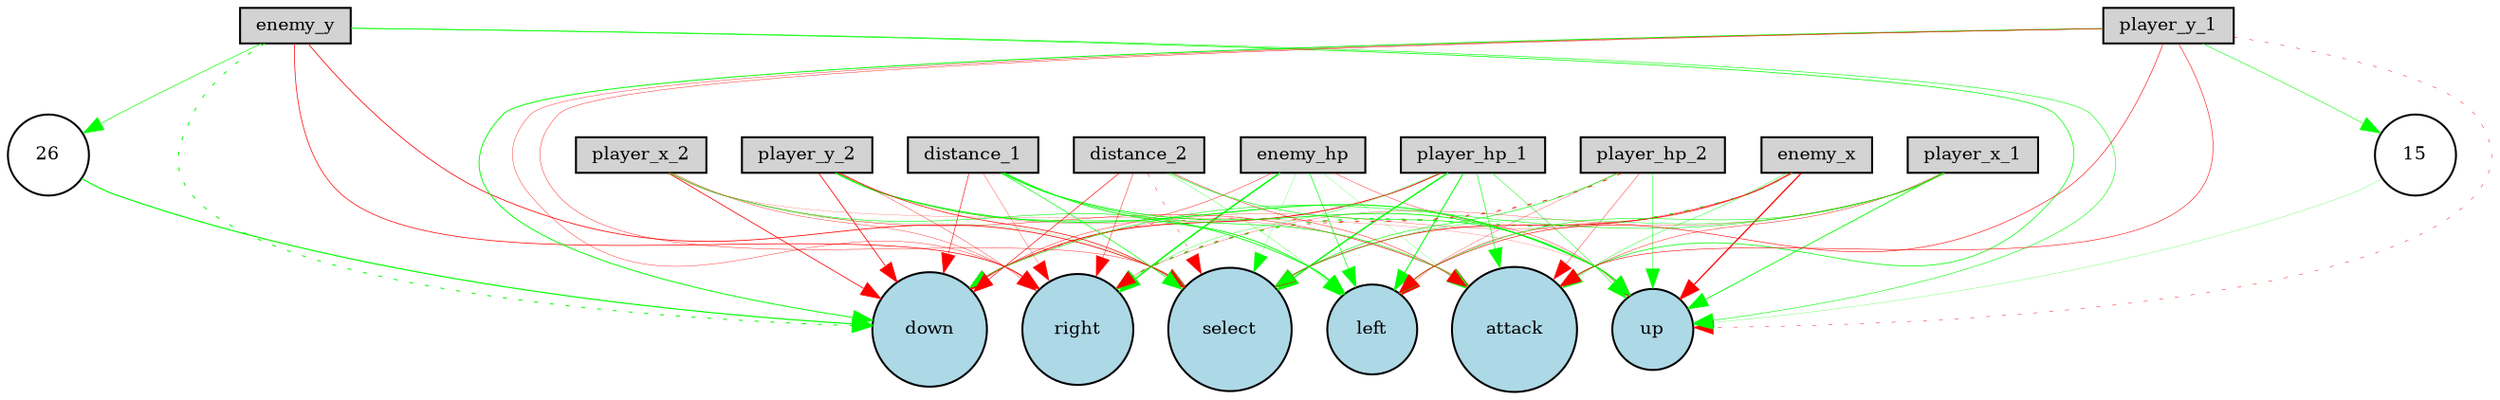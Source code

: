 digraph {
	node [fontsize=9 height=0.2 shape=circle width=0.2]
	enemy_hp [fillcolor=lightgray shape=box style=filled]
	player_hp_1 [fillcolor=lightgray shape=box style=filled]
	player_hp_2 [fillcolor=lightgray shape=box style=filled]
	enemy_x [fillcolor=lightgray shape=box style=filled]
	enemy_y [fillcolor=lightgray shape=box style=filled]
	player_x_1 [fillcolor=lightgray shape=box style=filled]
	player_y_1 [fillcolor=lightgray shape=box style=filled]
	player_x_2 [fillcolor=lightgray shape=box style=filled]
	player_y_2 [fillcolor=lightgray shape=box style=filled]
	distance_1 [fillcolor=lightgray shape=box style=filled]
	distance_2 [fillcolor=lightgray shape=box style=filled]
	attack [fillcolor=lightblue style=filled]
	up [fillcolor=lightblue style=filled]
	down [fillcolor=lightblue style=filled]
	left [fillcolor=lightblue style=filled]
	right [fillcolor=lightblue style=filled]
	select [fillcolor=lightblue style=filled]
	15 [fillcolor=white style=filled]
	26 [fillcolor=white style=filled]
	enemy_x -> select [color=red penwidth=0.38698031346786865 style=solid]
	player_hp_1 -> down [color=red penwidth=0.4490893681124839 style=solid]
	distance_1 -> down [color=red penwidth=0.29014430399085545 style=solid]
	enemy_hp -> attack [color=green penwidth=0.11367357710879598 style=solid]
	player_y_1 -> right [color=red penwidth=0.18633758786916343 style=solid]
	distance_2 -> up [color=green penwidth=0.3202361571755441 style=solid]
	enemy_y -> select [color=red penwidth=0.3887633236494368 style=solid]
	player_x_1 -> left [color=green penwidth=0.27329270034019426 style=solid]
	enemy_hp -> right [color=green penwidth=0.7514345858305291 style=solid]
	player_y_2 -> down [color=red penwidth=0.3968842700325135 style=solid]
	15 -> up [color=green penwidth=0.12191604830391616 style=solid]
	enemy_x -> down [color=red penwidth=0.13985276075364883 style=solid]
	player_y_1 -> attack [color=red penwidth=0.27386905084025803 style=solid]
	distance_2 -> select [color=red penwidth=0.1954143436251588 style=dotted]
	player_hp_1 -> select [color=green penwidth=0.6969814168319642 style=solid]
	player_hp_2 -> left [color=red penwidth=0.1473241429542621 style=solid]
	player_x_2 -> up [color=red penwidth=0.10071172239462861 style=solid]
	player_x_2 -> right [color=red penwidth=0.1834082606755152 style=solid]
	player_hp_1 -> attack [color=green penwidth=0.30450607914179295 style=solid]
	distance_1 -> left [color=green penwidth=0.45152709228886323 style=solid]
	player_hp_1 -> up [color=green penwidth=0.23751427412489223 style=solid]
	enemy_y -> up [color=green penwidth=0.28392697969510405 style=solid]
	distance_2 -> attack [color=red penwidth=0.22434584312962247 style=solid]
	player_y_2 -> left [color=green penwidth=0.22277657488956037 style=solid]
	player_x_1 -> attack [color=red penwidth=0.21702374715858658 style=solid]
	enemy_x -> left [color=red penwidth=0.19271992225259763 style=solid]
	distance_1 -> right [color=red penwidth=0.15501738652461672 style=solid]
	distance_2 -> right [color=red penwidth=0.21433701554607704 style=solid]
	enemy_y -> right [color=red penwidth=0.3564725903531569 style=solid]
	player_x_1 -> right [color=red penwidth=0.13927880533302467 style=solid]
	player_y_2 -> up [color=green penwidth=0.5247053268993935 style=solid]
	player_y_1 -> 15 [color=green penwidth=0.2790229934930944 style=solid]
	player_hp_2 -> down [color=red penwidth=0.2826314542954322 style=dotted]
	player_y_1 -> left [color=red penwidth=0.29282203215349956 style=solid]
	distance_1 -> attack [color=green penwidth=0.31992684297111973 style=solid]
	player_x_2 -> down [color=red penwidth=0.38970786184706996 style=solid]
	enemy_y -> attack [color=green penwidth=0.3638394244024814 style=solid]
	enemy_y -> down [color=green penwidth=0.5010604066397815 style=dotted]
	player_y_2 -> select [color=red penwidth=0.34422765254314036 style=solid]
	player_x_1 -> up [color=green penwidth=0.42847785453861875 style=solid]
	player_x_2 -> select [color=green penwidth=0.10007266225029568 style=solid]
	enemy_hp -> down [color=red penwidth=0.21483567550594643 style=solid]
	enemy_hp -> up [color=red penwidth=0.19525578870732563 style=solid]
	distance_1 -> select [color=green penwidth=0.3405440262938695 style=solid]
	distance_2 -> left [color=green penwidth=0.15160023827970176 style=solid]
	player_hp_2 -> up [color=green penwidth=0.20731589110473675 style=solid]
	player_x_1 -> select [color=green penwidth=0.19747864502014018 style=solid]
	player_y_2 -> attack [color=red penwidth=0.12447989016080412 style=solid]
	enemy_x -> attack [color=green penwidth=0.21448425224469328 style=solid]
	player_y_1 -> down [color=green penwidth=0.465186915894074 style=solid]
	distance_1 -> up [color=green penwidth=0.4219231446955084 style=solid]
	26 -> down [color=green penwidth=0.5681741517192445 style=solid]
	player_hp_2 -> select [color=green penwidth=0.30908460804070215 style=solid]
	player_y_2 -> right [color=red penwidth=0.1823384676994114 style=solid]
	enemy_y -> 26 [color=green penwidth=0.3249023472793827 style=solid]
	enemy_x -> right [color=green penwidth=0.5959088492154847 style=dotted]
	enemy_hp -> select [color=green penwidth=0.12604019670168257 style=solid]
	player_hp_1 -> left [color=green penwidth=0.5017174859692495 style=solid]
	player_y_1 -> select [color=red penwidth=0.203028684926056 style=solid]
	distance_2 -> down [color=red penwidth=0.31593917385277576 style=solid]
	player_x_2 -> left [color=green penwidth=0.2848425841397505 style=solid]
	player_hp_2 -> attack [color=red penwidth=0.1914934637723808 style=solid]
	player_x_1 -> down [color=green penwidth=0.2756870508232805 style=solid]
	enemy_hp -> left [color=green penwidth=0.329646341592156 style=solid]
	enemy_x -> up [color=red penwidth=0.6254166150970178 style=solid]
	player_y_1 -> up [color=red penwidth=0.22095265374058326 style=dotted]
	player_hp_1 -> right [color=green penwidth=0.17874631902662313 style=solid]
	player_hp_2 -> right [color=red penwidth=0.3023141189335966 style=dotted]
	player_x_2 -> attack [color=red penwidth=0.21906156285276393 style=solid]
}
